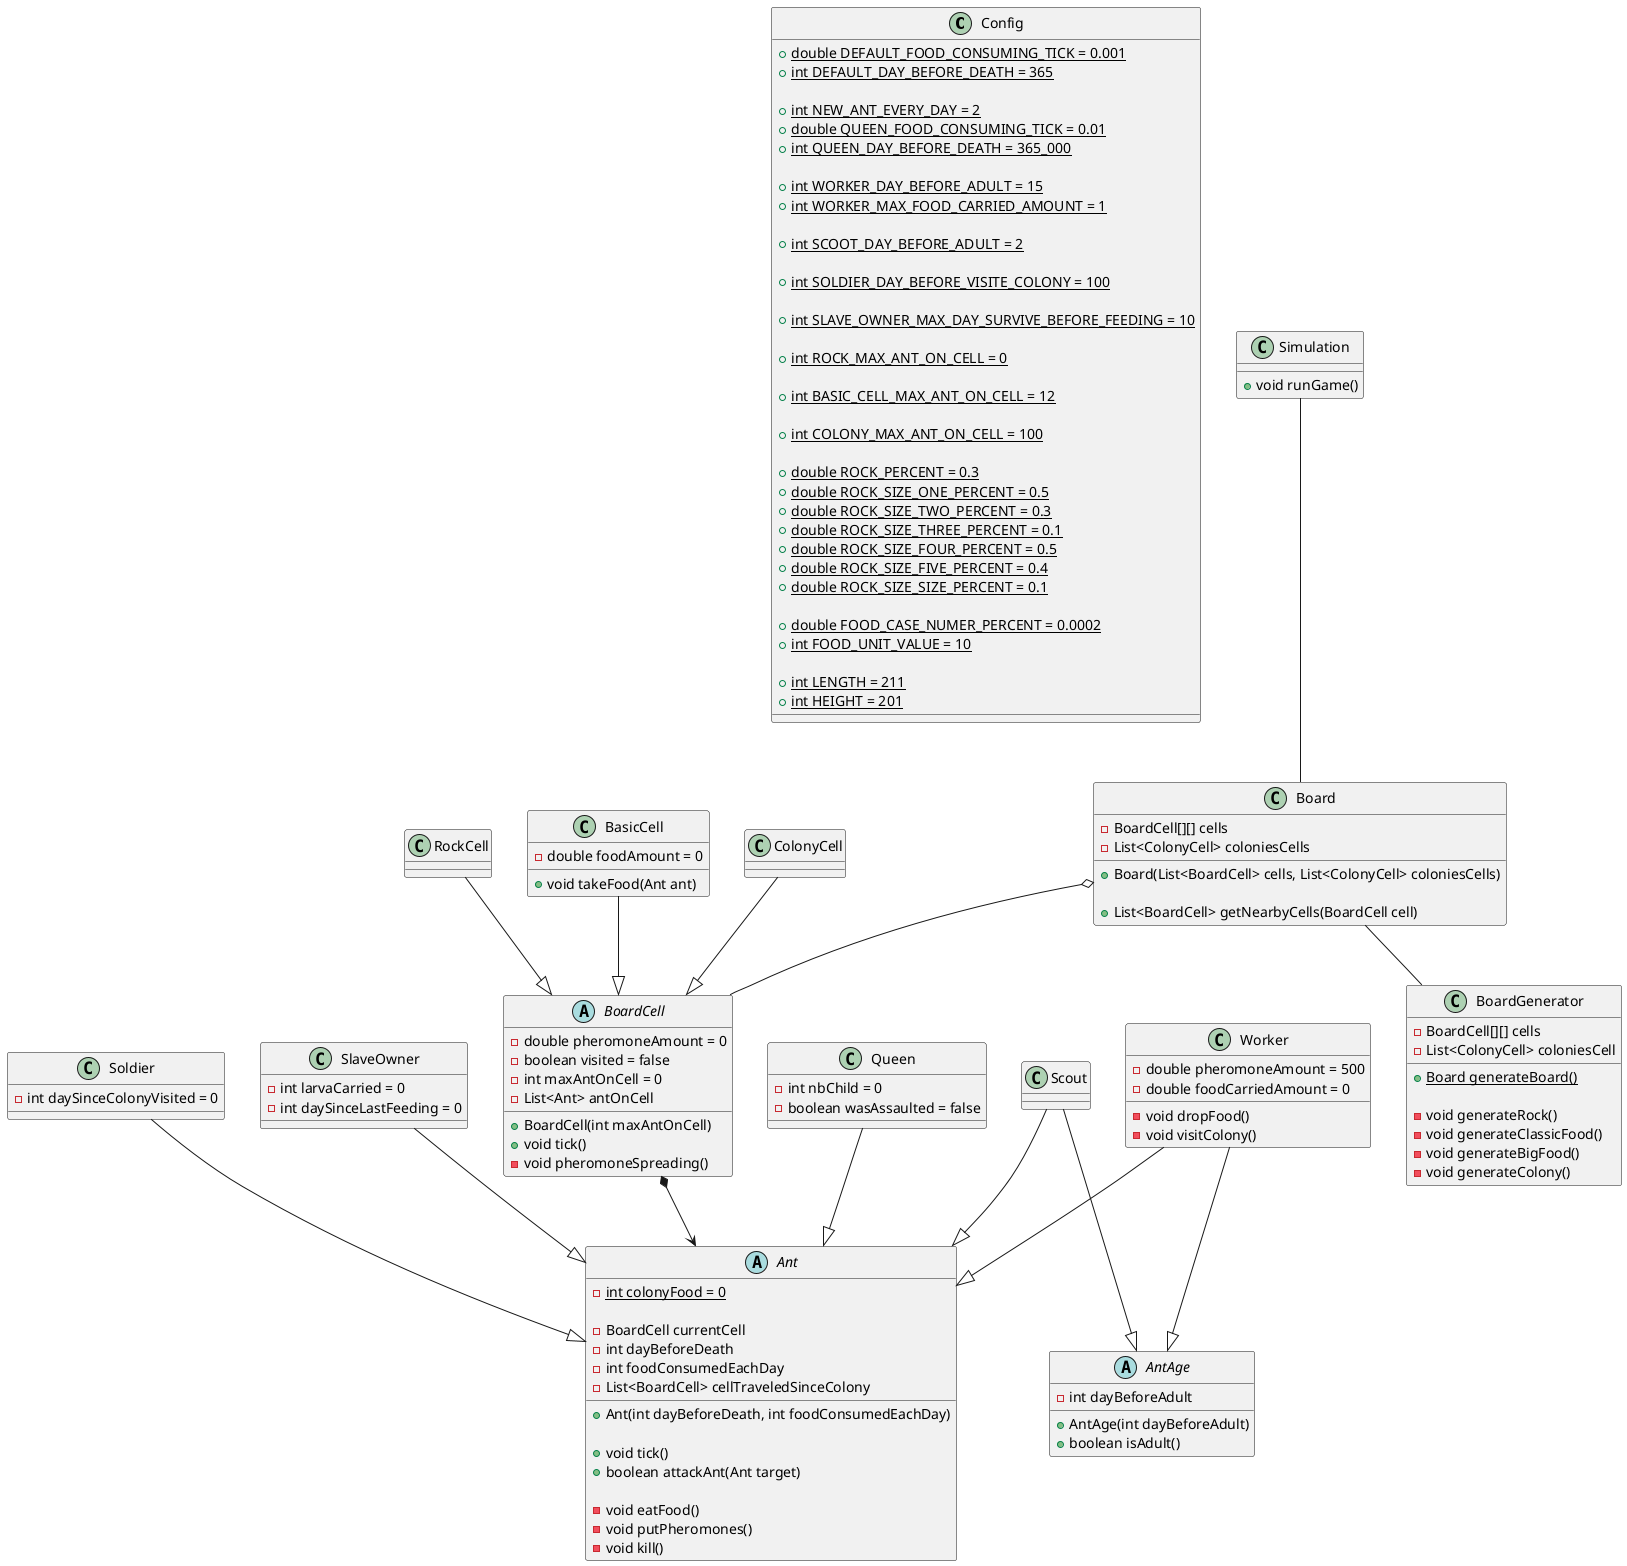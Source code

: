 @startuml Ant

class Config {
    + {static} double DEFAULT_FOOD_CONSUMING_TICK = 0.001
    + {static} int DEFAULT_DAY_BEFORE_DEATH = 365

    + {static} int NEW_ANT_EVERY_DAY = 2    
    + {static} double QUEEN_FOOD_CONSUMING_TICK = 0.01
    + {static} int QUEEN_DAY_BEFORE_DEATH = 365_000

    + {static} int WORKER_DAY_BEFORE_ADULT = 15
    + {static} int WORKER_MAX_FOOD_CARRIED_AMOUNT = 1

    + {static} int SCOOT_DAY_BEFORE_ADULT = 2

    + {static} int SOLDIER_DAY_BEFORE_VISITE_COLONY = 100

    + {static} int SLAVE_OWNER_MAX_DAY_SURVIVE_BEFORE_FEEDING = 10

    + {static} int ROCK_MAX_ANT_ON_CELL = 0

    + {static} int BASIC_CELL_MAX_ANT_ON_CELL = 12

    + {static} int COLONY_MAX_ANT_ON_CELL = 100

    + {static} double ROCK_PERCENT = 0.3
    + {static} double ROCK_SIZE_ONE_PERCENT = 0.5
    + {static} double ROCK_SIZE_TWO_PERCENT = 0.3
    + {static} double ROCK_SIZE_THREE_PERCENT = 0.1
    + {static} double ROCK_SIZE_FOUR_PERCENT = 0.5
    + {static} double ROCK_SIZE_FIVE_PERCENT = 0.4
    + {static} double ROCK_SIZE_SIZE_PERCENT = 0.1

    + {static} double FOOD_CASE_NUMER_PERCENT = 0.0002
    + {static} int FOOD_UNIT_VALUE = 10

    + {static} int LENGTH = 211
    + {static} int HEIGHT = 201
}

abstract class Ant {
    - {static} int colonyFood = 0
    
    - BoardCell currentCell
    - int dayBeforeDeath
    - int foodConsumedEachDay
    - List<BoardCell> cellTraveledSinceColony
    
    + Ant(int dayBeforeDeath, int foodConsumedEachDay)

    + void tick()
    + boolean attackAnt(Ant target)

    - void eatFood()
    - void putPheromones()
    - void kill()
}

class Queen {
    - int nbChild = 0
    - boolean wasAssaulted = false
}

abstract class AntAge {
    + AntAge(int dayBeforeAdult)

    - int dayBeforeAdult

    + boolean isAdult()
}

class Worker {
    - double pheromoneAmount = 500
    - double foodCarriedAmount = 0

    - void dropFood()
    - void visitColony()
}

class Scout {
    
}

class Soldier {
    - int daySinceColonyVisited = 0
}

class SlaveOwner {
    - int larvaCarried = 0
    - int daySinceLastFeeding = 0
}

abstract class BoardCell {
    - double pheromoneAmount = 0
    - boolean visited = false
    - int maxAntOnCell = 0
    - List<Ant> antOnCell

    + BoardCell(int maxAntOnCell)
    + void tick()
    - void pheromoneSpreading()
}

class RockCell {
    
}

class BasicCell {
    - double foodAmount = 0

    + void takeFood(Ant ant)
}

class ColonyCell {
    
}

class Board {
    - BoardCell[][] cells
    - List<ColonyCell> coloniesCells

    + Board(List<BoardCell> cells, List<ColonyCell> coloniesCells)
    
    + List<BoardCell> getNearbyCells(BoardCell cell)
}

class BoardGenerator {
    - BoardCell[][] cells
    - List<ColonyCell> coloniesCell

    + {static} Board generateBoard()

    - void generateRock()
    - void generateClassicFood()
    - void generateBigFood()
    - void generateColony()
}

class Simulation {
    + void runGame()
}

RockCell --|> BoardCell
BasicCell --|> BoardCell
ColonyCell --|> BoardCell

Simulation -- Board
Board -- BoardGenerator
Board o-- BoardCell

BoardCell *--> Ant

Worker --|> AntAge
Scout --|> AntAge

Worker --|> Ant
Scout --|> Ant
Soldier --|> Ant
SlaveOwner --|> Ant
Queen --|> Ant

@enduml